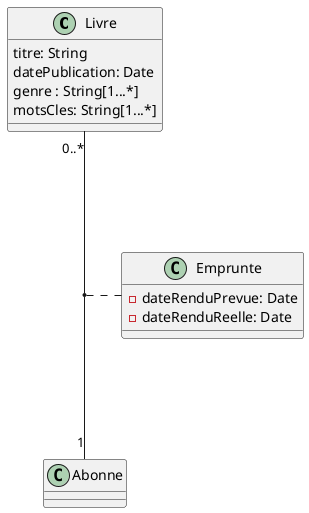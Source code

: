 @startuml

class Livre {
       titre: String
       datePublication: Date
       genre : String[1...*]
       motsCles: String[1...*]
}

class Abonne {

}

class Emprunte {
      - dateRenduPrevue: Date
      - dateRenduReelle: Date
}


Livre "0..*" --- "1" Abonne


(Livre, Abonne) ... Emprunte

@enduml

